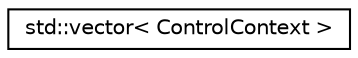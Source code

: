 digraph "Graphical Class Hierarchy"
{
  edge [fontname="Helvetica",fontsize="10",labelfontname="Helvetica",labelfontsize="10"];
  node [fontname="Helvetica",fontsize="10",shape=record];
  rankdir="LR";
  Node0 [label="std::vector\< ControlContext \>",height=0.2,width=0.4,color="black", fillcolor="white", style="filled",URL="$classstd_1_1vector.html"];
}

